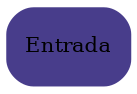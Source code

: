 digraph g {
 rankdir= "LR";
node [
fontsize = "10"
shape = "Mrecord"
color="darkslateblue"
style ="filled, bold"
];
"nodoEntrada"
[ label=" Entrada"];
}